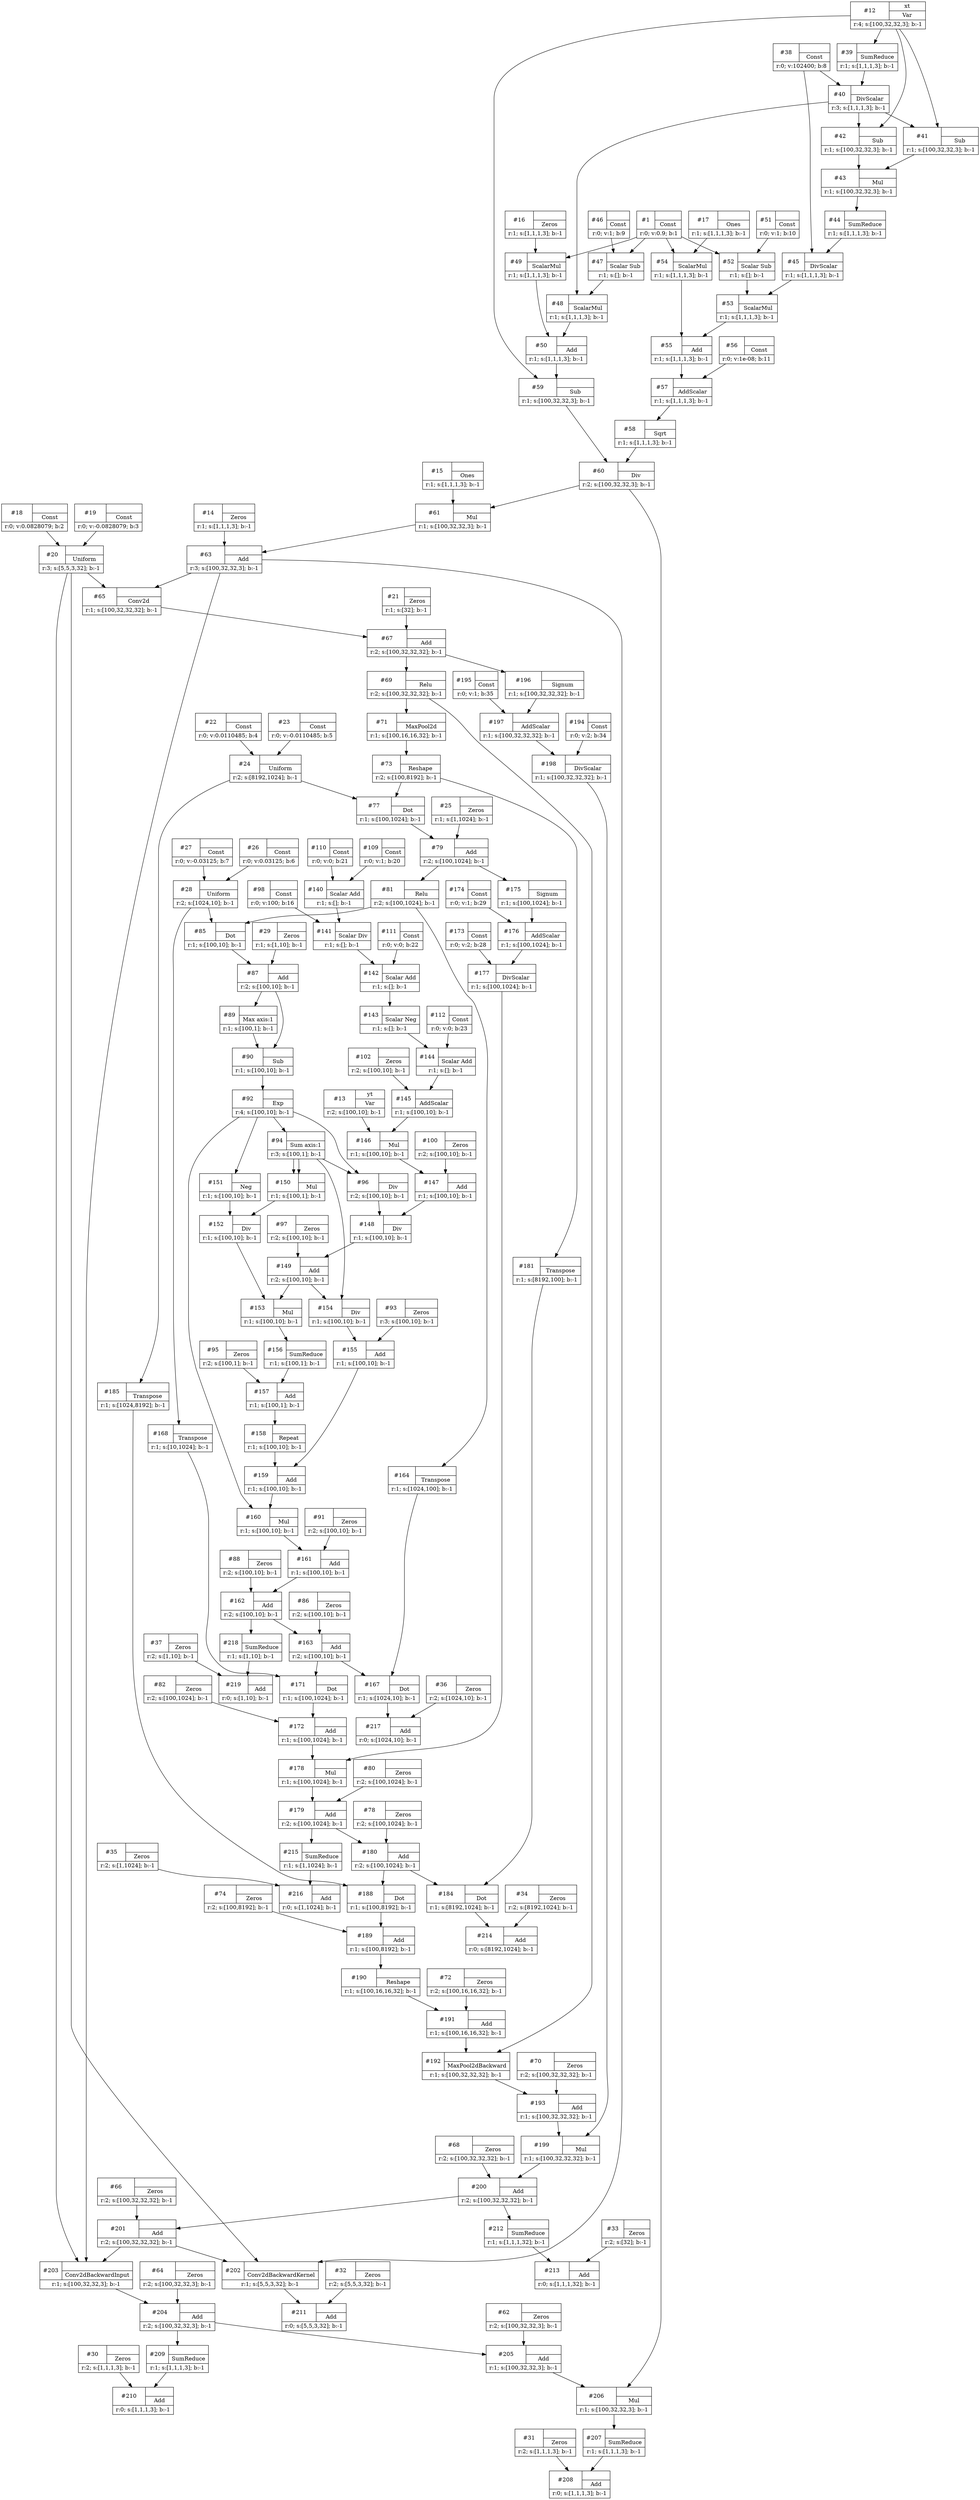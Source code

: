 digraph CG {
node [shape=record];
30 -> 210;
209 -> 210;
204 -> 209;
64 -> 204;
203 -> 204;
63 -> 203;
20 -> 203;
201 -> 203;
61 -> 63;
14 -> 63;
60 -> 61;
15 -> 61;
59 -> 60;
58 -> 60;
12 -> 59;
50 -> 59;
49 -> 50;
48 -> 50;
1 -> 49;
16 -> 49;
47 -> 48;
40 -> 48;
46 -> 47;
1 -> 47;
39 -> 40;
38 -> 40;
12 -> 39;
57 -> 58;
55 -> 57;
56 -> 57;
54 -> 55;
53 -> 55;
1 -> 54;
17 -> 54;
52 -> 53;
45 -> 53;
51 -> 52;
1 -> 52;
44 -> 45;
38 -> 45;
43 -> 44;
42 -> 43;
41 -> 43;
12 -> 42;
40 -> 42;
12 -> 41;
40 -> 41;
19 -> 20;
18 -> 20;
66 -> 201;
200 -> 201;
68 -> 200;
199 -> 200;
193 -> 199;
198 -> 199;
70 -> 193;
192 -> 193;
69 -> 192;
191 -> 192;
67 -> 69;
65 -> 67;
21 -> 67;
63 -> 65;
20 -> 65;
72 -> 191;
190 -> 191;
189 -> 190;
74 -> 189;
188 -> 189;
180 -> 188;
185 -> 188;
78 -> 180;
179 -> 180;
80 -> 179;
178 -> 179;
172 -> 178;
177 -> 178;
82 -> 172;
171 -> 172;
163 -> 171;
168 -> 171;
86 -> 163;
162 -> 163;
88 -> 162;
161 -> 162;
91 -> 161;
160 -> 161;
159 -> 160;
92 -> 160;
155 -> 159;
158 -> 159;
93 -> 155;
154 -> 155;
149 -> 154;
94 -> 154;
97 -> 149;
148 -> 149;
147 -> 148;
96 -> 148;
100 -> 147;
146 -> 147;
145 -> 146;
13 -> 146;
102 -> 145;
144 -> 145;
112 -> 144;
143 -> 144;
142 -> 143;
111 -> 142;
141 -> 142;
140 -> 141;
98 -> 141;
110 -> 140;
109 -> 140;
92 -> 96;
94 -> 96;
90 -> 92;
87 -> 90;
89 -> 90;
85 -> 87;
29 -> 87;
81 -> 85;
28 -> 85;
79 -> 81;
77 -> 79;
25 -> 79;
73 -> 77;
24 -> 77;
71 -> 73;
69 -> 71;
23 -> 24;
22 -> 24;
27 -> 28;
26 -> 28;
87 -> 89;
92 -> 94;
157 -> 158;
95 -> 157;
156 -> 157;
153 -> 156;
149 -> 153;
152 -> 153;
151 -> 152;
150 -> 152;
92 -> 151;
94 -> 150;
94 -> 150;
28 -> 168;
176 -> 177;
173 -> 177;
175 -> 176;
174 -> 176;
79 -> 175;
24 -> 185;
197 -> 198;
194 -> 198;
196 -> 197;
195 -> 197;
67 -> 196;
31 -> 208;
207 -> 208;
206 -> 207;
205 -> 206;
60 -> 206;
62 -> 205;
204 -> 205;
32 -> 211;
202 -> 211;
63 -> 202;
20 -> 202;
201 -> 202;
33 -> 213;
212 -> 213;
200 -> 212;
34 -> 214;
184 -> 214;
181 -> 184;
180 -> 184;
73 -> 181;
35 -> 216;
215 -> 216;
179 -> 215;
36 -> 217;
167 -> 217;
164 -> 167;
163 -> 167;
81 -> 164;
37 -> 219;
218 -> 219;
162 -> 218;
210 [ label="{{#210 | {  | Add }} | r:0; s:[1,1,1,3]; b:-1 }"];
30 [ label="{{#30 | {  | Zeros }} | r:2; s:[1,1,1,3]; b:-1 }"];
209 [ label="{{#209 | {  | SumReduce }} | r:1; s:[1,1,1,3]; b:-1 }"];
204 [ label="{{#204 | {  | Add }} | r:2; s:[100,32,32,3]; b:-1 }"];
64 [ label="{{#64 | {  | Zeros }} | r:2; s:[100,32,32,3]; b:-1 }"];
203 [ label="{{#203 | {  | Conv2dBackwardInput }} | r:1; s:[100,32,32,3]; b:-1 }"];
63 [ label="{{#63 | {  | Add }} | r:3; s:[100,32,32,3]; b:-1 }"];
61 [ label="{{#61 | {  | Mul }} | r:1; s:[100,32,32,3]; b:-1 }"];
60 [ label="{{#60 | {  | Div }} | r:2; s:[100,32,32,3]; b:-1 }"];
59 [ label="{{#59 | {  | Sub }} | r:1; s:[100,32,32,3]; b:-1 }"];
12 [ label="{{#12 | { xt | Var }} | r:4; s:[100,32,32,3]; b:-1 }"];
50 [ label="{{#50 | {  | Add }} | r:1; s:[1,1,1,3]; b:-1 }"];
49 [ label="{{#49 | {  | ScalarMul }} | r:1; s:[1,1,1,3]; b:-1 }"];
1 [ label="{{#1 | {  | Const }} | r:0; v:0.9; b:1 }"];
16 [ label="{{#16 | {  | Zeros }} | r:1; s:[1,1,1,3]; b:-1 }"];
48 [ label="{{#48 | {  | ScalarMul }} | r:1; s:[1,1,1,3]; b:-1 }"];
47 [ label="{{#47 | {  | Scalar Sub }} | r:1; s:[]; b:-1 }"];
46 [ label="{{#46 | {  | Const }} | r:0; v:1; b:9 }"];
40 [ label="{{#40 | {  | DivScalar }} | r:3; s:[1,1,1,3]; b:-1 }"];
39 [ label="{{#39 | {  | SumReduce }} | r:1; s:[1,1,1,3]; b:-1 }"];
38 [ label="{{#38 | {  | Const }} | r:0; v:102400; b:8 }"];
58 [ label="{{#58 | {  | Sqrt }} | r:1; s:[1,1,1,3]; b:-1 }"];
57 [ label="{{#57 | {  | AddScalar }} | r:1; s:[1,1,1,3]; b:-1 }"];
55 [ label="{{#55 | {  | Add }} | r:1; s:[1,1,1,3]; b:-1 }"];
54 [ label="{{#54 | {  | ScalarMul }} | r:1; s:[1,1,1,3]; b:-1 }"];
17 [ label="{{#17 | {  | Ones }} | r:1; s:[1,1,1,3]; b:-1 }"];
53 [ label="{{#53 | {  | ScalarMul }} | r:1; s:[1,1,1,3]; b:-1 }"];
52 [ label="{{#52 | {  | Scalar Sub }} | r:1; s:[]; b:-1 }"];
51 [ label="{{#51 | {  | Const }} | r:0; v:1; b:10 }"];
45 [ label="{{#45 | {  | DivScalar }} | r:1; s:[1,1,1,3]; b:-1 }"];
44 [ label="{{#44 | {  | SumReduce }} | r:1; s:[1,1,1,3]; b:-1 }"];
43 [ label="{{#43 | {  | Mul }} | r:1; s:[100,32,32,3]; b:-1 }"];
42 [ label="{{#42 | {  | Sub }} | r:1; s:[100,32,32,3]; b:-1 }"];
41 [ label="{{#41 | {  | Sub }} | r:1; s:[100,32,32,3]; b:-1 }"];
56 [ label="{{#56 | {  | Const }} | r:0; v:1e-08; b:11 }"];
15 [ label="{{#15 | {  | Ones }} | r:1; s:[1,1,1,3]; b:-1 }"];
14 [ label="{{#14 | {  | Zeros }} | r:1; s:[1,1,1,3]; b:-1 }"];
20 [ label="{{#20 | {  | Uniform }} | r:3; s:[5,5,3,32]; b:-1 }"];
19 [ label="{{#19 | {  | Const }} | r:0; v:-0.0828079; b:3 }"];
18 [ label="{{#18 | {  | Const }} | r:0; v:0.0828079; b:2 }"];
201 [ label="{{#201 | {  | Add }} | r:2; s:[100,32,32,32]; b:-1 }"];
66 [ label="{{#66 | {  | Zeros }} | r:2; s:[100,32,32,32]; b:-1 }"];
200 [ label="{{#200 | {  | Add }} | r:2; s:[100,32,32,32]; b:-1 }"];
68 [ label="{{#68 | {  | Zeros }} | r:2; s:[100,32,32,32]; b:-1 }"];
199 [ label="{{#199 | {  | Mul }} | r:1; s:[100,32,32,32]; b:-1 }"];
193 [ label="{{#193 | {  | Add }} | r:1; s:[100,32,32,32]; b:-1 }"];
70 [ label="{{#70 | {  | Zeros }} | r:2; s:[100,32,32,32]; b:-1 }"];
192 [ label="{{#192 | {  | MaxPool2dBackward }} | r:1; s:[100,32,32,32]; b:-1 }"];
69 [ label="{{#69 | {  | Relu }} | r:2; s:[100,32,32,32]; b:-1 }"];
67 [ label="{{#67 | {  | Add }} | r:2; s:[100,32,32,32]; b:-1 }"];
65 [ label="{{#65 | {  | Conv2d }} | r:1; s:[100,32,32,32]; b:-1 }"];
21 [ label="{{#21 | {  | Zeros }} | r:1; s:[32]; b:-1 }"];
191 [ label="{{#191 | {  | Add }} | r:1; s:[100,16,16,32]; b:-1 }"];
72 [ label="{{#72 | {  | Zeros }} | r:2; s:[100,16,16,32]; b:-1 }"];
190 [ label="{{#190 | {  | Reshape }} | r:1; s:[100,16,16,32]; b:-1 }"];
189 [ label="{{#189 | {  | Add }} | r:1; s:[100,8192]; b:-1 }"];
74 [ label="{{#74 | {  | Zeros }} | r:2; s:[100,8192]; b:-1 }"];
188 [ label="{{#188 | {  | Dot }} | r:1; s:[100,8192]; b:-1 }"];
180 [ label="{{#180 | {  | Add }} | r:2; s:[100,1024]; b:-1 }"];
78 [ label="{{#78 | {  | Zeros }} | r:2; s:[100,1024]; b:-1 }"];
179 [ label="{{#179 | {  | Add }} | r:2; s:[100,1024]; b:-1 }"];
80 [ label="{{#80 | {  | Zeros }} | r:2; s:[100,1024]; b:-1 }"];
178 [ label="{{#178 | {  | Mul }} | r:1; s:[100,1024]; b:-1 }"];
172 [ label="{{#172 | {  | Add }} | r:1; s:[100,1024]; b:-1 }"];
82 [ label="{{#82 | {  | Zeros }} | r:2; s:[100,1024]; b:-1 }"];
171 [ label="{{#171 | {  | Dot }} | r:1; s:[100,1024]; b:-1 }"];
163 [ label="{{#163 | {  | Add }} | r:2; s:[100,10]; b:-1 }"];
86 [ label="{{#86 | {  | Zeros }} | r:2; s:[100,10]; b:-1 }"];
162 [ label="{{#162 | {  | Add }} | r:2; s:[100,10]; b:-1 }"];
88 [ label="{{#88 | {  | Zeros }} | r:2; s:[100,10]; b:-1 }"];
161 [ label="{{#161 | {  | Add }} | r:1; s:[100,10]; b:-1 }"];
91 [ label="{{#91 | {  | Zeros }} | r:2; s:[100,10]; b:-1 }"];
160 [ label="{{#160 | {  | Mul }} | r:1; s:[100,10]; b:-1 }"];
159 [ label="{{#159 | {  | Add }} | r:1; s:[100,10]; b:-1 }"];
155 [ label="{{#155 | {  | Add }} | r:1; s:[100,10]; b:-1 }"];
93 [ label="{{#93 | {  | Zeros }} | r:3; s:[100,10]; b:-1 }"];
154 [ label="{{#154 | {  | Div }} | r:1; s:[100,10]; b:-1 }"];
149 [ label="{{#149 | {  | Add }} | r:2; s:[100,10]; b:-1 }"];
97 [ label="{{#97 | {  | Zeros }} | r:2; s:[100,10]; b:-1 }"];
148 [ label="{{#148 | {  | Div }} | r:1; s:[100,10]; b:-1 }"];
147 [ label="{{#147 | {  | Add }} | r:1; s:[100,10]; b:-1 }"];
100 [ label="{{#100 | {  | Zeros }} | r:2; s:[100,10]; b:-1 }"];
146 [ label="{{#146 | {  | Mul }} | r:1; s:[100,10]; b:-1 }"];
145 [ label="{{#145 | {  | AddScalar }} | r:1; s:[100,10]; b:-1 }"];
102 [ label="{{#102 | {  | Zeros }} | r:2; s:[100,10]; b:-1 }"];
144 [ label="{{#144 | {  | Scalar Add }} | r:1; s:[]; b:-1 }"];
112 [ label="{{#112 | {  | Const }} | r:0; v:0; b:23 }"];
143 [ label="{{#143 | {  | Scalar Neg }} | r:1; s:[]; b:-1 }"];
142 [ label="{{#142 | {  | Scalar Add }} | r:1; s:[]; b:-1 }"];
111 [ label="{{#111 | {  | Const }} | r:0; v:0; b:22 }"];
141 [ label="{{#141 | {  | Scalar Div }} | r:1; s:[]; b:-1 }"];
140 [ label="{{#140 | {  | Scalar Add }} | r:1; s:[]; b:-1 }"];
110 [ label="{{#110 | {  | Const }} | r:0; v:0; b:21 }"];
109 [ label="{{#109 | {  | Const }} | r:0; v:1; b:20 }"];
98 [ label="{{#98 | {  | Const }} | r:0; v:100; b:16 }"];
13 [ label="{{#13 | { yt | Var }} | r:2; s:[100,10]; b:-1 }"];
96 [ label="{{#96 | {  | Div }} | r:2; s:[100,10]; b:-1 }"];
92 [ label="{{#92 | {  | Exp }} | r:4; s:[100,10]; b:-1 }"];
90 [ label="{{#90 | {  | Sub }} | r:1; s:[100,10]; b:-1 }"];
87 [ label="{{#87 | {  | Add }} | r:2; s:[100,10]; b:-1 }"];
85 [ label="{{#85 | {  | Dot }} | r:1; s:[100,10]; b:-1 }"];
81 [ label="{{#81 | {  | Relu }} | r:2; s:[100,1024]; b:-1 }"];
79 [ label="{{#79 | {  | Add }} | r:2; s:[100,1024]; b:-1 }"];
77 [ label="{{#77 | {  | Dot }} | r:1; s:[100,1024]; b:-1 }"];
73 [ label="{{#73 | {  | Reshape }} | r:2; s:[100,8192]; b:-1 }"];
71 [ label="{{#71 | {  | MaxPool2d }} | r:1; s:[100,16,16,32]; b:-1 }"];
24 [ label="{{#24 | {  | Uniform }} | r:2; s:[8192,1024]; b:-1 }"];
23 [ label="{{#23 | {  | Const }} | r:0; v:-0.0110485; b:5 }"];
22 [ label="{{#22 | {  | Const }} | r:0; v:0.0110485; b:4 }"];
25 [ label="{{#25 | {  | Zeros }} | r:1; s:[1,1024]; b:-1 }"];
28 [ label="{{#28 | {  | Uniform }} | r:2; s:[1024,10]; b:-1 }"];
27 [ label="{{#27 | {  | Const }} | r:0; v:-0.03125; b:7 }"];
26 [ label="{{#26 | {  | Const }} | r:0; v:0.03125; b:6 }"];
29 [ label="{{#29 | {  | Zeros }} | r:1; s:[1,10]; b:-1 }"];
89 [ label="{{#89 | {  | Max axis:1 }} | r:1; s:[100,1]; b:-1 }"];
94 [ label="{{#94 | {  | Sum axis:1 }} | r:3; s:[100,1]; b:-1 }"];
158 [ label="{{#158 | {  | Repeat }} | r:1; s:[100,10]; b:-1 }"];
157 [ label="{{#157 | {  | Add }} | r:1; s:[100,1]; b:-1 }"];
95 [ label="{{#95 | {  | Zeros }} | r:2; s:[100,1]; b:-1 }"];
156 [ label="{{#156 | {  | SumReduce }} | r:1; s:[100,1]; b:-1 }"];
153 [ label="{{#153 | {  | Mul }} | r:1; s:[100,10]; b:-1 }"];
152 [ label="{{#152 | {  | Div }} | r:1; s:[100,10]; b:-1 }"];
151 [ label="{{#151 | {  | Neg }} | r:1; s:[100,10]; b:-1 }"];
150 [ label="{{#150 | {  | Mul }} | r:1; s:[100,1]; b:-1 }"];
168 [ label="{{#168 | {  | Transpose }} | r:1; s:[10,1024]; b:-1 }"];
177 [ label="{{#177 | {  | DivScalar }} | r:1; s:[100,1024]; b:-1 }"];
176 [ label="{{#176 | {  | AddScalar }} | r:1; s:[100,1024]; b:-1 }"];
175 [ label="{{#175 | {  | Signum }} | r:1; s:[100,1024]; b:-1 }"];
174 [ label="{{#174 | {  | Const }} | r:0; v:1; b:29 }"];
173 [ label="{{#173 | {  | Const }} | r:0; v:2; b:28 }"];
185 [ label="{{#185 | {  | Transpose }} | r:1; s:[1024,8192]; b:-1 }"];
198 [ label="{{#198 | {  | DivScalar }} | r:1; s:[100,32,32,32]; b:-1 }"];
197 [ label="{{#197 | {  | AddScalar }} | r:1; s:[100,32,32,32]; b:-1 }"];
196 [ label="{{#196 | {  | Signum }} | r:1; s:[100,32,32,32]; b:-1 }"];
195 [ label="{{#195 | {  | Const }} | r:0; v:1; b:35 }"];
194 [ label="{{#194 | {  | Const }} | r:0; v:2; b:34 }"];
208 [ label="{{#208 | {  | Add }} | r:0; s:[1,1,1,3]; b:-1 }"];
31 [ label="{{#31 | {  | Zeros }} | r:2; s:[1,1,1,3]; b:-1 }"];
207 [ label="{{#207 | {  | SumReduce }} | r:1; s:[1,1,1,3]; b:-1 }"];
206 [ label="{{#206 | {  | Mul }} | r:1; s:[100,32,32,3]; b:-1 }"];
205 [ label="{{#205 | {  | Add }} | r:1; s:[100,32,32,3]; b:-1 }"];
62 [ label="{{#62 | {  | Zeros }} | r:2; s:[100,32,32,3]; b:-1 }"];
211 [ label="{{#211 | {  | Add }} | r:0; s:[5,5,3,32]; b:-1 }"];
32 [ label="{{#32 | {  | Zeros }} | r:2; s:[5,5,3,32]; b:-1 }"];
202 [ label="{{#202 | {  | Conv2dBackwardKernel }} | r:1; s:[5,5,3,32]; b:-1 }"];
213 [ label="{{#213 | {  | Add }} | r:0; s:[1,1,1,32]; b:-1 }"];
33 [ label="{{#33 | {  | Zeros }} | r:2; s:[32]; b:-1 }"];
212 [ label="{{#212 | {  | SumReduce }} | r:1; s:[1,1,1,32]; b:-1 }"];
214 [ label="{{#214 | {  | Add }} | r:0; s:[8192,1024]; b:-1 }"];
34 [ label="{{#34 | {  | Zeros }} | r:2; s:[8192,1024]; b:-1 }"];
184 [ label="{{#184 | {  | Dot }} | r:1; s:[8192,1024]; b:-1 }"];
181 [ label="{{#181 | {  | Transpose }} | r:1; s:[8192,100]; b:-1 }"];
216 [ label="{{#216 | {  | Add }} | r:0; s:[1,1024]; b:-1 }"];
35 [ label="{{#35 | {  | Zeros }} | r:2; s:[1,1024]; b:-1 }"];
215 [ label="{{#215 | {  | SumReduce }} | r:1; s:[1,1024]; b:-1 }"];
217 [ label="{{#217 | {  | Add }} | r:0; s:[1024,10]; b:-1 }"];
36 [ label="{{#36 | {  | Zeros }} | r:2; s:[1024,10]; b:-1 }"];
167 [ label="{{#167 | {  | Dot }} | r:1; s:[1024,10]; b:-1 }"];
164 [ label="{{#164 | {  | Transpose }} | r:1; s:[1024,100]; b:-1 }"];
219 [ label="{{#219 | {  | Add }} | r:0; s:[1,10]; b:-1 }"];
37 [ label="{{#37 | {  | Zeros }} | r:2; s:[1,10]; b:-1 }"];
218 [ label="{{#218 | {  | SumReduce }} | r:1; s:[1,10]; b:-1 }"];
}